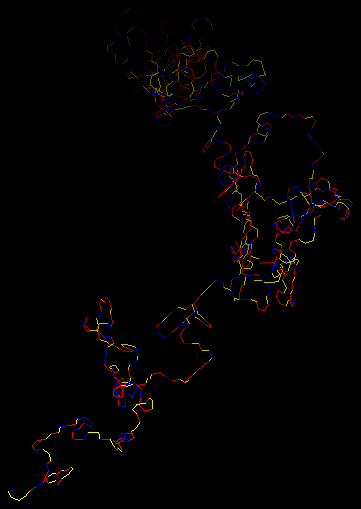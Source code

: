 import three;
import stats;
settings.render=0;

struct walk
{
  triple[] nodes;
  pen[] p;
}

string[] dirs={"U","D","B","F","R","L"};
// U=up, D=down, B=backward, F=forward, R=right, L=left
dirs.cyclic=true;

// Comput the nodes of the path
walk randWalk(real Srnd(), int n, real angle=90, pen[] p={currentpen})
{
  p.cyclic=true;
  walk ow;
  triple udir=Z, vdir=X, kdir=cross(udir,vdir);
  triple pos=O, tpos;
  void changedir(real angle, triple axe)
  {
    transform3 T=rotate(angle,axe);
    udir=T*udir;
    vdir=T*vdir;
    kdir=T*kdir;
  }
  void nextdir()
  {
    int rd=round(Srnd());
    ow.p.push(p[rd]);
    string R=dirs[rd];
    if(R == "R") changedir(-angle,kdir);
    else if(R == "L") changedir(angle,kdir);
    else if(R == "U") changedir(angle,vdir);
    else if(R == "D") changedir(-angle,vdir);
    else if(R == "B") changedir(180,udir);
  }
  for (int i=0; i < n; ++i) {
    tpos=pos+udir;
    ow.nodes.push(tpos);
    pos=tpos;
    nextdir();
  }
  return ow;
}

walk randWalk(int Srnd(), int n, real angle=90, pen[] p={currentpen})
{
  real R(){ return Srnd();}
  return randWalk(R,n,angle,p);
}

void drawWalk(walk walk)
{
  triple camera=currentprojection.camera;
  if(currentprojection.infinity)
    camera *= max(abs(minbound(walk.nodes)),abs(maxbound(walk.nodes)));
  real[][] depth;
  for(int i=0; i < walk.nodes.length-1; ++i) {
    real d=abs(camera-0.5*(walk.nodes[i]+walk.nodes[i+1]));
    depth.push(new real[] {d,i});
  }
  depth=sort(depth);
  triple M=walk.nodes[round(depth[0][1])];
  triple m=walk.nodes[round(depth[depth.length-1][1]+1)];
  // Draw from farthest to nearest
  while(depth.length > 0) {
    real[] a=depth.pop();
    int i=round(a[1]);
    draw(walk.nodes[i]--walk.nodes[i+1],
         abs(walk.nodes[i]-m)/abs(M-m)*walk.p[i]);
  }
}


size(18cm);
currentprojection=orthographic((0.5,0.5,1));

drawWalk(randWalk(Gaussrand,1000,60,new pen[] {red,yellow,blue}));
shipout(bbox(3mm,Fill));
